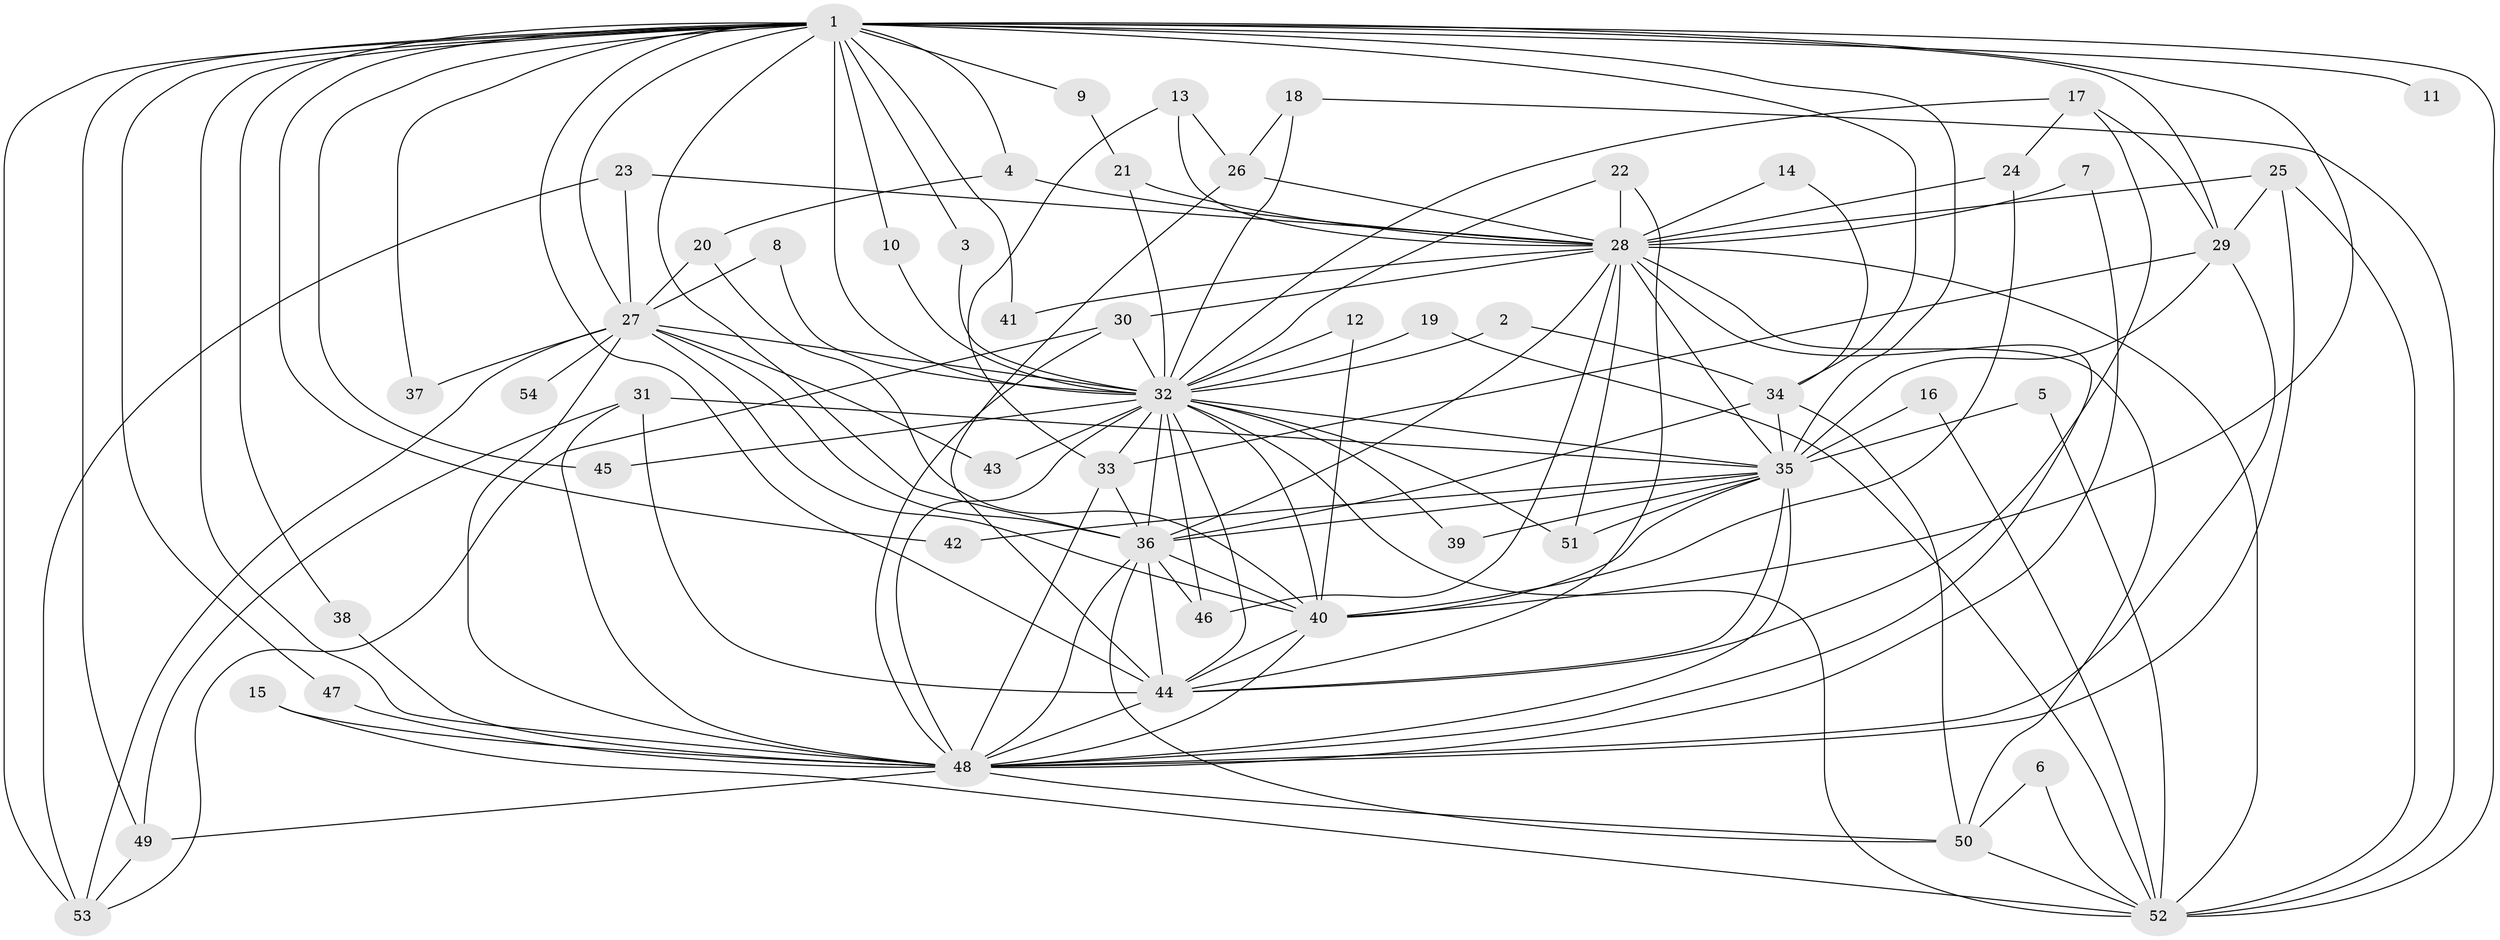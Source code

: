 // original degree distribution, {28: 0.009345794392523364, 16: 0.009345794392523364, 15: 0.018691588785046728, 11: 0.009345794392523364, 22: 0.018691588785046728, 26: 0.009345794392523364, 14: 0.009345794392523364, 20: 0.009345794392523364, 12: 0.009345794392523364, 2: 0.5700934579439252, 10: 0.009345794392523364, 6: 0.037383177570093455, 21: 0.009345794392523364, 5: 0.018691588785046728, 4: 0.04672897196261682, 3: 0.19626168224299065, 7: 0.009345794392523364}
// Generated by graph-tools (version 1.1) at 2025/25/03/09/25 03:25:43]
// undirected, 54 vertices, 141 edges
graph export_dot {
graph [start="1"]
  node [color=gray90,style=filled];
  1;
  2;
  3;
  4;
  5;
  6;
  7;
  8;
  9;
  10;
  11;
  12;
  13;
  14;
  15;
  16;
  17;
  18;
  19;
  20;
  21;
  22;
  23;
  24;
  25;
  26;
  27;
  28;
  29;
  30;
  31;
  32;
  33;
  34;
  35;
  36;
  37;
  38;
  39;
  40;
  41;
  42;
  43;
  44;
  45;
  46;
  47;
  48;
  49;
  50;
  51;
  52;
  53;
  54;
  1 -- 3 [weight=1.0];
  1 -- 4 [weight=1.0];
  1 -- 9 [weight=1.0];
  1 -- 10 [weight=1.0];
  1 -- 11 [weight=2.0];
  1 -- 27 [weight=1.0];
  1 -- 29 [weight=2.0];
  1 -- 32 [weight=5.0];
  1 -- 34 [weight=1.0];
  1 -- 35 [weight=5.0];
  1 -- 36 [weight=3.0];
  1 -- 37 [weight=1.0];
  1 -- 38 [weight=1.0];
  1 -- 40 [weight=2.0];
  1 -- 41 [weight=1.0];
  1 -- 42 [weight=1.0];
  1 -- 44 [weight=3.0];
  1 -- 45 [weight=1.0];
  1 -- 47 [weight=1.0];
  1 -- 48 [weight=5.0];
  1 -- 49 [weight=1.0];
  1 -- 52 [weight=1.0];
  1 -- 53 [weight=1.0];
  2 -- 32 [weight=1.0];
  2 -- 34 [weight=1.0];
  3 -- 32 [weight=1.0];
  4 -- 20 [weight=1.0];
  4 -- 28 [weight=1.0];
  5 -- 35 [weight=1.0];
  5 -- 52 [weight=1.0];
  6 -- 50 [weight=1.0];
  6 -- 52 [weight=1.0];
  7 -- 28 [weight=1.0];
  7 -- 48 [weight=1.0];
  8 -- 27 [weight=1.0];
  8 -- 32 [weight=1.0];
  9 -- 21 [weight=1.0];
  10 -- 32 [weight=1.0];
  12 -- 32 [weight=1.0];
  12 -- 40 [weight=1.0];
  13 -- 26 [weight=1.0];
  13 -- 28 [weight=1.0];
  13 -- 33 [weight=1.0];
  14 -- 28 [weight=1.0];
  14 -- 34 [weight=1.0];
  15 -- 48 [weight=1.0];
  15 -- 52 [weight=1.0];
  16 -- 35 [weight=1.0];
  16 -- 52 [weight=1.0];
  17 -- 24 [weight=1.0];
  17 -- 29 [weight=1.0];
  17 -- 32 [weight=1.0];
  17 -- 44 [weight=1.0];
  18 -- 26 [weight=1.0];
  18 -- 32 [weight=1.0];
  18 -- 52 [weight=1.0];
  19 -- 32 [weight=1.0];
  19 -- 52 [weight=1.0];
  20 -- 27 [weight=1.0];
  20 -- 40 [weight=1.0];
  21 -- 28 [weight=1.0];
  21 -- 32 [weight=2.0];
  22 -- 28 [weight=1.0];
  22 -- 32 [weight=1.0];
  22 -- 44 [weight=1.0];
  23 -- 27 [weight=1.0];
  23 -- 28 [weight=1.0];
  23 -- 53 [weight=1.0];
  24 -- 28 [weight=1.0];
  24 -- 40 [weight=1.0];
  25 -- 28 [weight=1.0];
  25 -- 29 [weight=1.0];
  25 -- 48 [weight=1.0];
  25 -- 52 [weight=1.0];
  26 -- 28 [weight=1.0];
  26 -- 44 [weight=1.0];
  27 -- 32 [weight=2.0];
  27 -- 36 [weight=1.0];
  27 -- 37 [weight=1.0];
  27 -- 40 [weight=1.0];
  27 -- 43 [weight=1.0];
  27 -- 48 [weight=1.0];
  27 -- 53 [weight=1.0];
  27 -- 54 [weight=2.0];
  28 -- 30 [weight=2.0];
  28 -- 35 [weight=1.0];
  28 -- 36 [weight=1.0];
  28 -- 41 [weight=1.0];
  28 -- 46 [weight=1.0];
  28 -- 48 [weight=1.0];
  28 -- 50 [weight=1.0];
  28 -- 51 [weight=1.0];
  28 -- 52 [weight=2.0];
  29 -- 33 [weight=1.0];
  29 -- 35 [weight=1.0];
  29 -- 48 [weight=1.0];
  30 -- 32 [weight=1.0];
  30 -- 48 [weight=1.0];
  30 -- 53 [weight=1.0];
  31 -- 35 [weight=1.0];
  31 -- 44 [weight=1.0];
  31 -- 48 [weight=1.0];
  31 -- 49 [weight=1.0];
  32 -- 33 [weight=2.0];
  32 -- 35 [weight=2.0];
  32 -- 36 [weight=2.0];
  32 -- 39 [weight=1.0];
  32 -- 40 [weight=2.0];
  32 -- 43 [weight=1.0];
  32 -- 44 [weight=2.0];
  32 -- 45 [weight=1.0];
  32 -- 46 [weight=2.0];
  32 -- 48 [weight=4.0];
  32 -- 51 [weight=1.0];
  32 -- 52 [weight=1.0];
  33 -- 36 [weight=1.0];
  33 -- 48 [weight=2.0];
  34 -- 35 [weight=1.0];
  34 -- 36 [weight=1.0];
  34 -- 50 [weight=1.0];
  35 -- 36 [weight=1.0];
  35 -- 39 [weight=1.0];
  35 -- 40 [weight=2.0];
  35 -- 42 [weight=1.0];
  35 -- 44 [weight=1.0];
  35 -- 48 [weight=3.0];
  35 -- 51 [weight=1.0];
  36 -- 40 [weight=1.0];
  36 -- 44 [weight=1.0];
  36 -- 46 [weight=1.0];
  36 -- 48 [weight=2.0];
  36 -- 50 [weight=1.0];
  38 -- 48 [weight=1.0];
  40 -- 44 [weight=2.0];
  40 -- 48 [weight=3.0];
  44 -- 48 [weight=2.0];
  47 -- 48 [weight=1.0];
  48 -- 49 [weight=2.0];
  48 -- 50 [weight=1.0];
  49 -- 53 [weight=1.0];
  50 -- 52 [weight=1.0];
}
